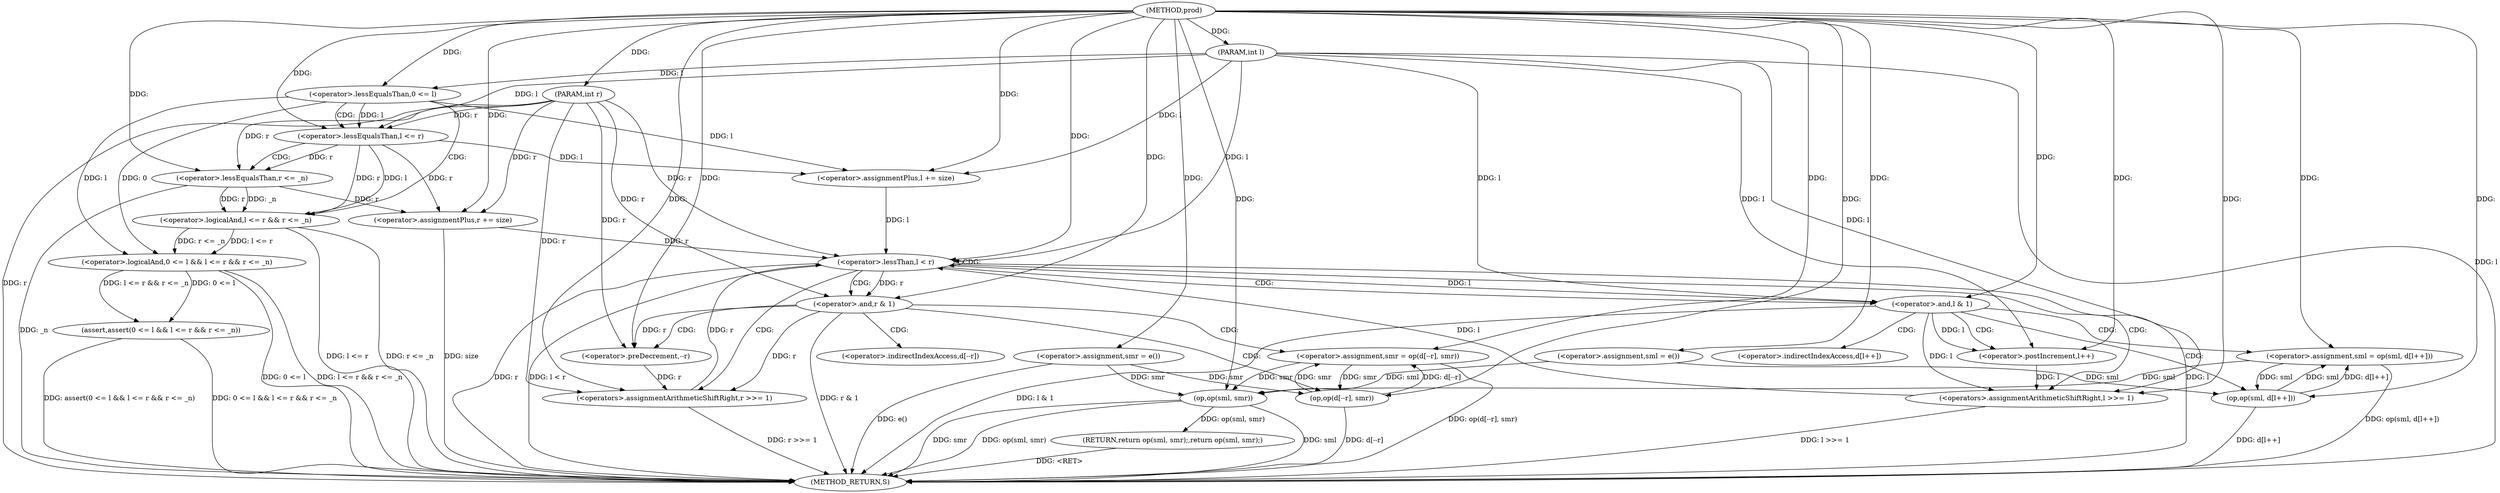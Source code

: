 digraph "prod" {  
"1000270" [label = "(METHOD,prod)" ]
"1000339" [label = "(METHOD_RETURN,S)" ]
"1000271" [label = "(PARAM,int l)" ]
"1000272" [label = "(PARAM,int r)" ]
"1000274" [label = "(assert,assert(0 <= l && l <= r && r <= _n))" ]
"1000287" [label = "(<operator>.assignment,sml = e())" ]
"1000291" [label = "(<operator>.assignment,smr = e())" ]
"1000294" [label = "(<operator>.assignmentPlus,l += size)" ]
"1000297" [label = "(<operator>.assignmentPlus,r += size)" ]
"1000335" [label = "(RETURN,return op(sml, smr);,return op(sml, smr);)" ]
"1000301" [label = "(<operator>.lessThan,l < r)" ]
"1000336" [label = "(op,op(sml, smr))" ]
"1000275" [label = "(<operator>.logicalAnd,0 <= l && l <= r && r <= _n)" ]
"1000329" [label = "(<operators>.assignmentArithmeticShiftRight,l >>= 1)" ]
"1000332" [label = "(<operators>.assignmentArithmeticShiftRight,r >>= 1)" ]
"1000276" [label = "(<operator>.lessEqualsThan,0 <= l)" ]
"1000279" [label = "(<operator>.logicalAnd,l <= r && r <= _n)" ]
"1000306" [label = "(<operator>.and,l & 1)" ]
"1000309" [label = "(<operator>.assignment,sml = op(sml, d[l++]))" ]
"1000318" [label = "(<operator>.and,r & 1)" ]
"1000321" [label = "(<operator>.assignment,smr = op(d[--r], smr))" ]
"1000280" [label = "(<operator>.lessEqualsThan,l <= r)" ]
"1000283" [label = "(<operator>.lessEqualsThan,r <= _n)" ]
"1000311" [label = "(op,op(sml, d[l++]))" ]
"1000323" [label = "(op,op(d[--r], smr))" ]
"1000315" [label = "(<operator>.postIncrement,l++)" ]
"1000326" [label = "(<operator>.preDecrement,--r)" ]
"1000313" [label = "(<operator>.indirectIndexAccess,d[l++])" ]
"1000324" [label = "(<operator>.indirectIndexAccess,d[--r])" ]
  "1000271" -> "1000339"  [ label = "DDG: l"] 
  "1000272" -> "1000339"  [ label = "DDG: r"] 
  "1000275" -> "1000339"  [ label = "DDG: 0 <= l"] 
  "1000279" -> "1000339"  [ label = "DDG: l <= r"] 
  "1000279" -> "1000339"  [ label = "DDG: r <= _n"] 
  "1000275" -> "1000339"  [ label = "DDG: l <= r && r <= _n"] 
  "1000274" -> "1000339"  [ label = "DDG: 0 <= l && l <= r && r <= _n"] 
  "1000274" -> "1000339"  [ label = "DDG: assert(0 <= l && l <= r && r <= _n)"] 
  "1000291" -> "1000339"  [ label = "DDG: e()"] 
  "1000297" -> "1000339"  [ label = "DDG: size"] 
  "1000301" -> "1000339"  [ label = "DDG: l"] 
  "1000301" -> "1000339"  [ label = "DDG: r"] 
  "1000301" -> "1000339"  [ label = "DDG: l < r"] 
  "1000336" -> "1000339"  [ label = "DDG: sml"] 
  "1000336" -> "1000339"  [ label = "DDG: smr"] 
  "1000336" -> "1000339"  [ label = "DDG: op(sml, smr)"] 
  "1000306" -> "1000339"  [ label = "DDG: l & 1"] 
  "1000311" -> "1000339"  [ label = "DDG: d[l++]"] 
  "1000309" -> "1000339"  [ label = "DDG: op(sml, d[l++])"] 
  "1000318" -> "1000339"  [ label = "DDG: r & 1"] 
  "1000323" -> "1000339"  [ label = "DDG: d[--r]"] 
  "1000321" -> "1000339"  [ label = "DDG: op(d[--r], smr)"] 
  "1000329" -> "1000339"  [ label = "DDG: l >>= 1"] 
  "1000332" -> "1000339"  [ label = "DDG: r >>= 1"] 
  "1000335" -> "1000339"  [ label = "DDG: <RET>"] 
  "1000283" -> "1000339"  [ label = "DDG: _n"] 
  "1000270" -> "1000271"  [ label = "DDG: "] 
  "1000270" -> "1000272"  [ label = "DDG: "] 
  "1000270" -> "1000287"  [ label = "DDG: "] 
  "1000270" -> "1000291"  [ label = "DDG: "] 
  "1000270" -> "1000294"  [ label = "DDG: "] 
  "1000270" -> "1000297"  [ label = "DDG: "] 
  "1000336" -> "1000335"  [ label = "DDG: op(sml, smr)"] 
  "1000275" -> "1000274"  [ label = "DDG: 0 <= l"] 
  "1000275" -> "1000274"  [ label = "DDG: l <= r && r <= _n"] 
  "1000276" -> "1000294"  [ label = "DDG: l"] 
  "1000280" -> "1000294"  [ label = "DDG: l"] 
  "1000271" -> "1000294"  [ label = "DDG: l"] 
  "1000280" -> "1000297"  [ label = "DDG: r"] 
  "1000283" -> "1000297"  [ label = "DDG: r"] 
  "1000272" -> "1000297"  [ label = "DDG: r"] 
  "1000276" -> "1000275"  [ label = "DDG: l"] 
  "1000276" -> "1000275"  [ label = "DDG: 0"] 
  "1000279" -> "1000275"  [ label = "DDG: r <= _n"] 
  "1000279" -> "1000275"  [ label = "DDG: l <= r"] 
  "1000294" -> "1000301"  [ label = "DDG: l"] 
  "1000329" -> "1000301"  [ label = "DDG: l"] 
  "1000271" -> "1000301"  [ label = "DDG: l"] 
  "1000270" -> "1000301"  [ label = "DDG: "] 
  "1000297" -> "1000301"  [ label = "DDG: r"] 
  "1000332" -> "1000301"  [ label = "DDG: r"] 
  "1000272" -> "1000301"  [ label = "DDG: r"] 
  "1000287" -> "1000336"  [ label = "DDG: sml"] 
  "1000309" -> "1000336"  [ label = "DDG: sml"] 
  "1000270" -> "1000336"  [ label = "DDG: "] 
  "1000291" -> "1000336"  [ label = "DDG: smr"] 
  "1000321" -> "1000336"  [ label = "DDG: smr"] 
  "1000270" -> "1000276"  [ label = "DDG: "] 
  "1000271" -> "1000276"  [ label = "DDG: l"] 
  "1000280" -> "1000279"  [ label = "DDG: r"] 
  "1000280" -> "1000279"  [ label = "DDG: l"] 
  "1000283" -> "1000279"  [ label = "DDG: _n"] 
  "1000283" -> "1000279"  [ label = "DDG: r"] 
  "1000311" -> "1000309"  [ label = "DDG: sml"] 
  "1000311" -> "1000309"  [ label = "DDG: d[l++]"] 
  "1000323" -> "1000321"  [ label = "DDG: d[--r]"] 
  "1000323" -> "1000321"  [ label = "DDG: smr"] 
  "1000306" -> "1000329"  [ label = "DDG: l"] 
  "1000315" -> "1000329"  [ label = "DDG: l"] 
  "1000271" -> "1000329"  [ label = "DDG: l"] 
  "1000270" -> "1000329"  [ label = "DDG: "] 
  "1000318" -> "1000332"  [ label = "DDG: r"] 
  "1000326" -> "1000332"  [ label = "DDG: r"] 
  "1000272" -> "1000332"  [ label = "DDG: r"] 
  "1000270" -> "1000332"  [ label = "DDG: "] 
  "1000276" -> "1000280"  [ label = "DDG: l"] 
  "1000271" -> "1000280"  [ label = "DDG: l"] 
  "1000270" -> "1000280"  [ label = "DDG: "] 
  "1000272" -> "1000280"  [ label = "DDG: r"] 
  "1000280" -> "1000283"  [ label = "DDG: r"] 
  "1000272" -> "1000283"  [ label = "DDG: r"] 
  "1000270" -> "1000283"  [ label = "DDG: "] 
  "1000301" -> "1000306"  [ label = "DDG: l"] 
  "1000271" -> "1000306"  [ label = "DDG: l"] 
  "1000270" -> "1000306"  [ label = "DDG: "] 
  "1000270" -> "1000309"  [ label = "DDG: "] 
  "1000301" -> "1000318"  [ label = "DDG: r"] 
  "1000272" -> "1000318"  [ label = "DDG: r"] 
  "1000270" -> "1000318"  [ label = "DDG: "] 
  "1000270" -> "1000321"  [ label = "DDG: "] 
  "1000287" -> "1000311"  [ label = "DDG: sml"] 
  "1000309" -> "1000311"  [ label = "DDG: sml"] 
  "1000270" -> "1000311"  [ label = "DDG: "] 
  "1000291" -> "1000323"  [ label = "DDG: smr"] 
  "1000321" -> "1000323"  [ label = "DDG: smr"] 
  "1000270" -> "1000323"  [ label = "DDG: "] 
  "1000306" -> "1000315"  [ label = "DDG: l"] 
  "1000271" -> "1000315"  [ label = "DDG: l"] 
  "1000270" -> "1000315"  [ label = "DDG: "] 
  "1000318" -> "1000326"  [ label = "DDG: r"] 
  "1000272" -> "1000326"  [ label = "DDG: r"] 
  "1000270" -> "1000326"  [ label = "DDG: "] 
  "1000301" -> "1000318"  [ label = "CDG: "] 
  "1000301" -> "1000329"  [ label = "CDG: "] 
  "1000301" -> "1000332"  [ label = "CDG: "] 
  "1000301" -> "1000301"  [ label = "CDG: "] 
  "1000301" -> "1000306"  [ label = "CDG: "] 
  "1000276" -> "1000280"  [ label = "CDG: "] 
  "1000276" -> "1000279"  [ label = "CDG: "] 
  "1000280" -> "1000283"  [ label = "CDG: "] 
  "1000306" -> "1000309"  [ label = "CDG: "] 
  "1000306" -> "1000315"  [ label = "CDG: "] 
  "1000306" -> "1000311"  [ label = "CDG: "] 
  "1000306" -> "1000313"  [ label = "CDG: "] 
  "1000318" -> "1000326"  [ label = "CDG: "] 
  "1000318" -> "1000323"  [ label = "CDG: "] 
  "1000318" -> "1000324"  [ label = "CDG: "] 
  "1000318" -> "1000321"  [ label = "CDG: "] 
}
